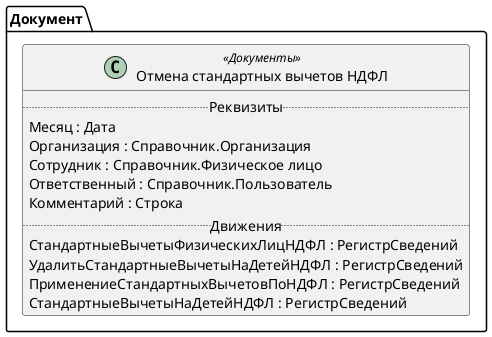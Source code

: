 ﻿@startuml ПрекращениеСтандартныхВычетовНДФЛ
'!include templates.wsd
'..\include templates.wsd
class Документ.ПрекращениеСтандартныхВычетовНДФЛ as "Отмена стандартных вычетов НДФЛ" <<Документы>>
{
..Реквизиты..
Месяц : Дата
Организация : Справочник.Организация
Сотрудник : Справочник.Физическое лицо
Ответственный : Справочник.Пользователь
Комментарий : Строка
..Движения..
СтандартныеВычетыФизическихЛицНДФЛ : РегистрСведений
УдалитьСтандартныеВычетыНаДетейНДФЛ : РегистрСведений
ПрименениеСтандартныхВычетовПоНДФЛ : РегистрСведений
СтандартныеВычетыНаДетейНДФЛ : РегистрСведений
}
@enduml
